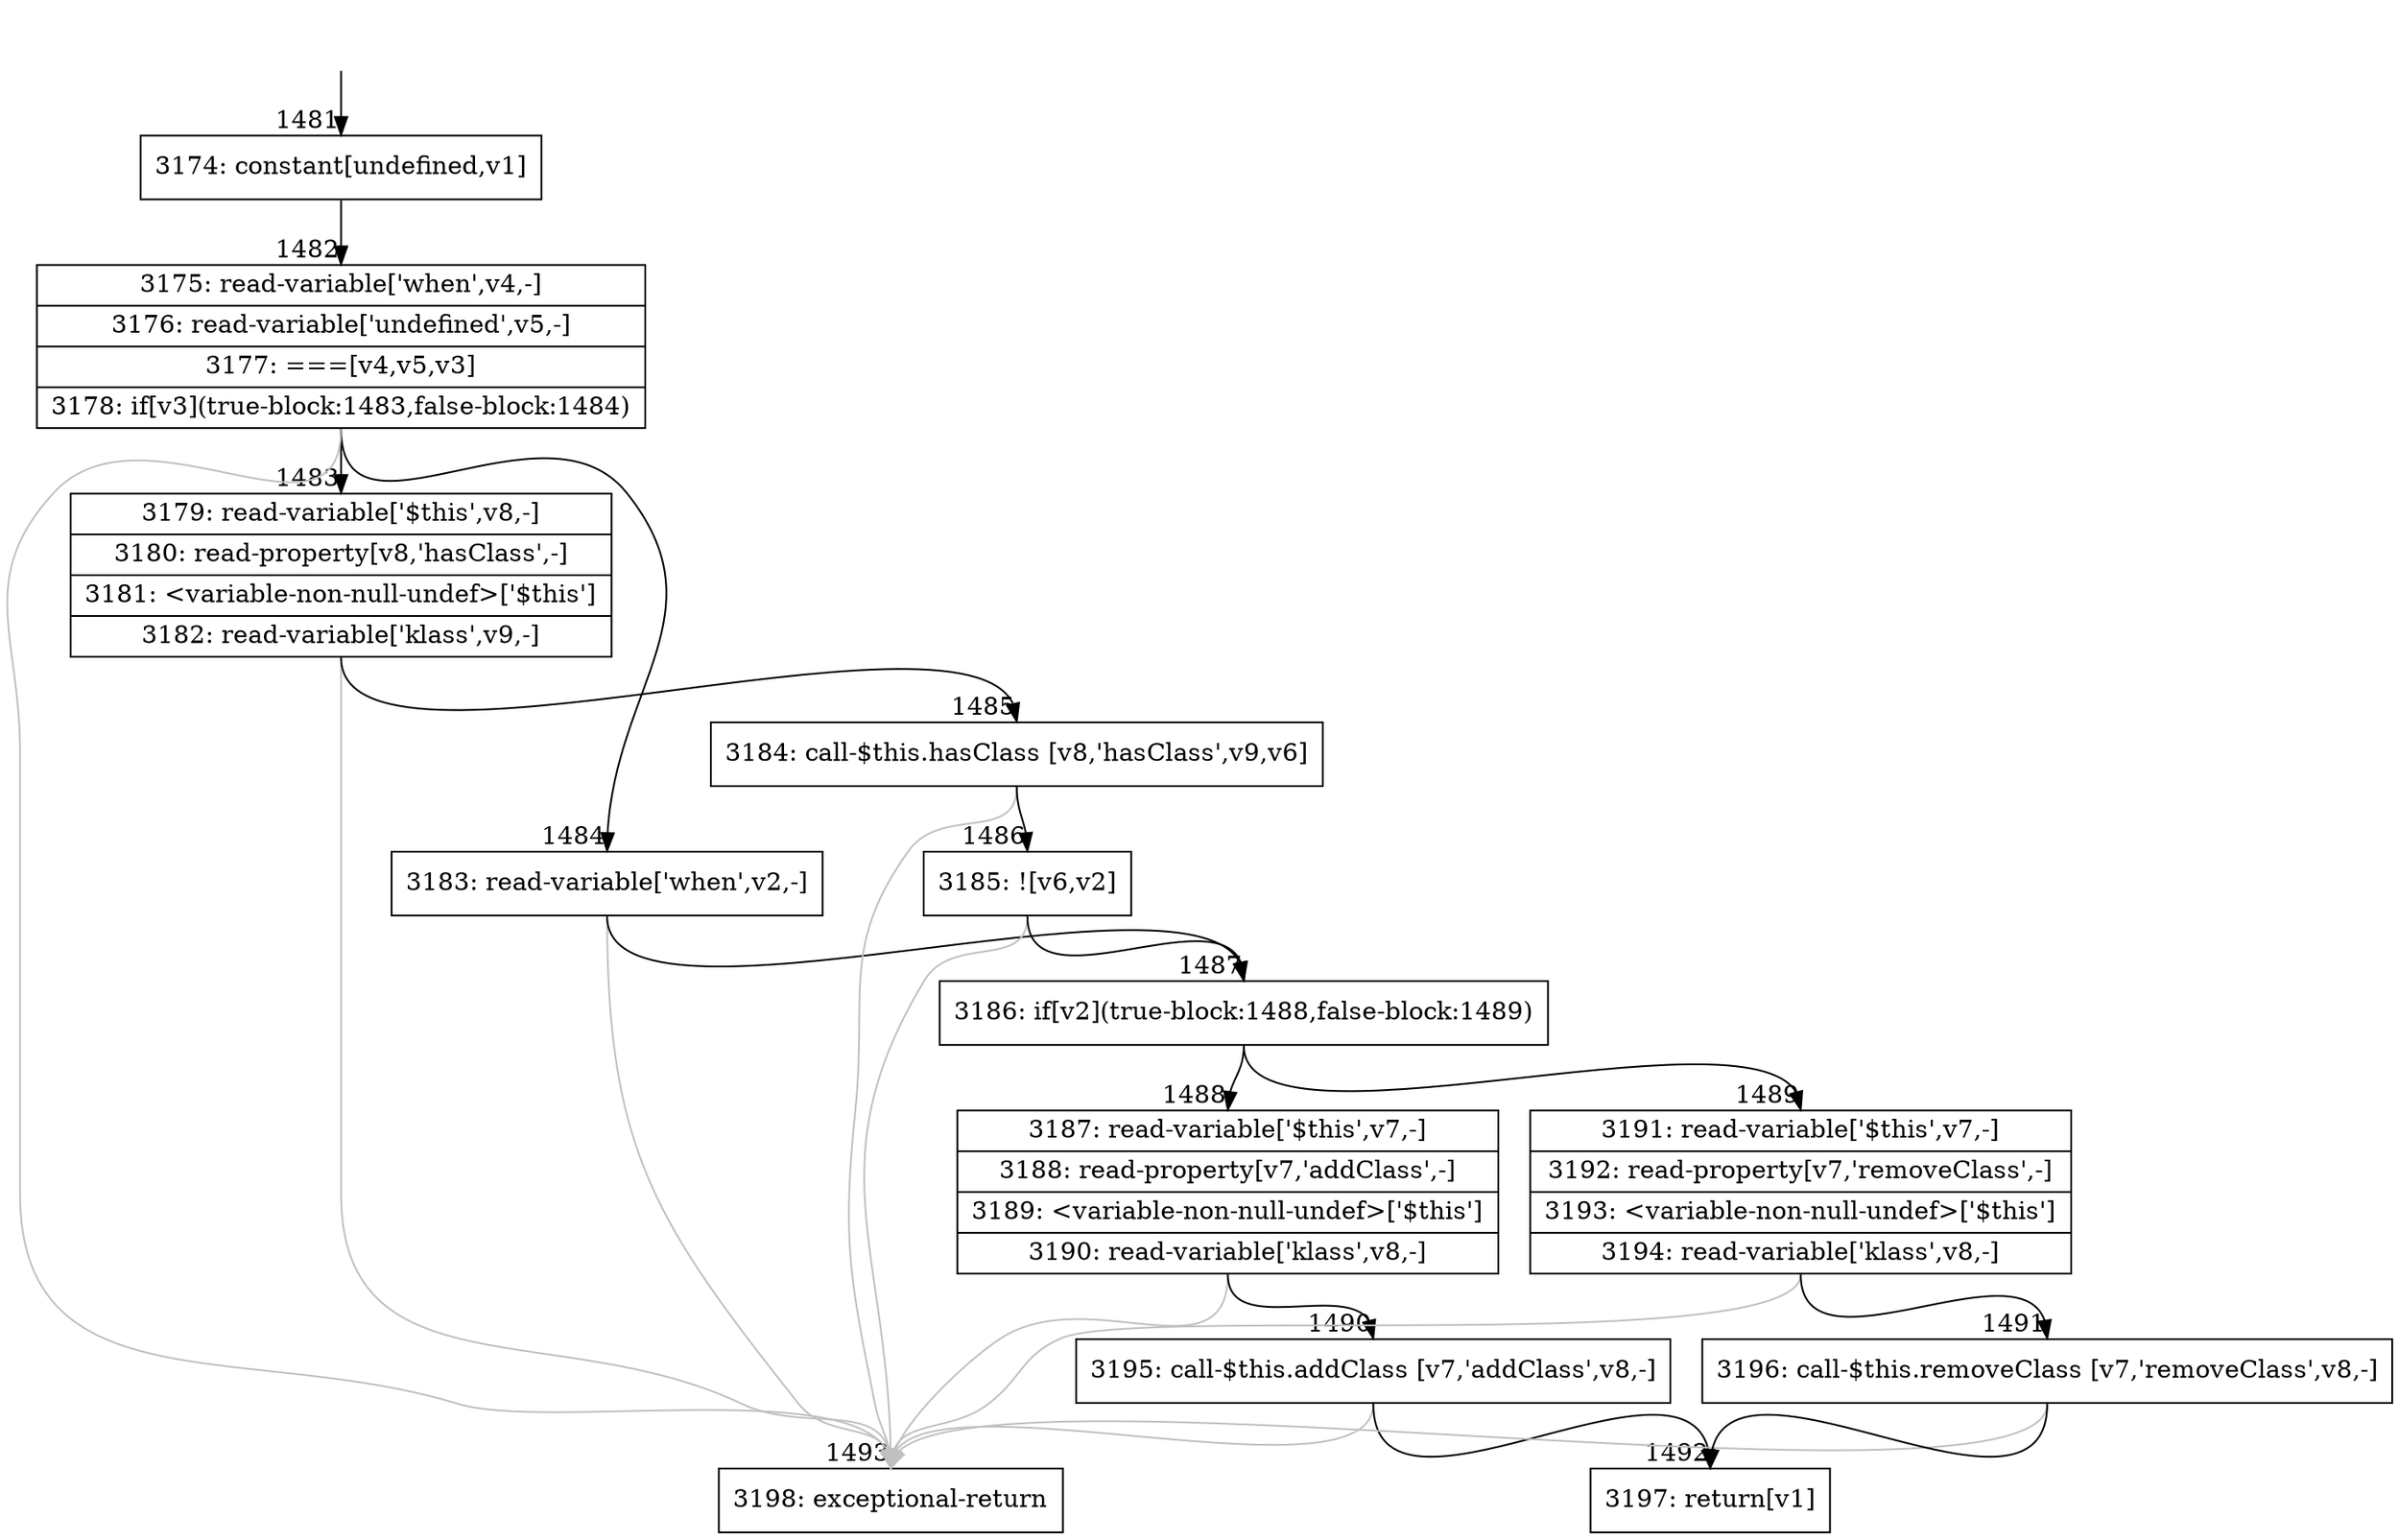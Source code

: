 digraph {
rankdir="TD"
BB_entry142[shape=none,label=""];
BB_entry142 -> BB1481 [tailport=s, headport=n, headlabel="    1481"]
BB1481 [shape=record label="{3174: constant[undefined,v1]}" ] 
BB1481 -> BB1482 [tailport=s, headport=n, headlabel="      1482"]
BB1482 [shape=record label="{3175: read-variable['when',v4,-]|3176: read-variable['undefined',v5,-]|3177: ===[v4,v5,v3]|3178: if[v3](true-block:1483,false-block:1484)}" ] 
BB1482 -> BB1483 [tailport=s, headport=n, headlabel="      1483"]
BB1482 -> BB1484 [tailport=s, headport=n, headlabel="      1484"]
BB1482 -> BB1493 [tailport=s, headport=n, color=gray, headlabel="      1493"]
BB1483 [shape=record label="{3179: read-variable['$this',v8,-]|3180: read-property[v8,'hasClass',-]|3181: \<variable-non-null-undef\>['$this']|3182: read-variable['klass',v9,-]}" ] 
BB1483 -> BB1485 [tailport=s, headport=n, headlabel="      1485"]
BB1483 -> BB1493 [tailport=s, headport=n, color=gray]
BB1484 [shape=record label="{3183: read-variable['when',v2,-]}" ] 
BB1484 -> BB1487 [tailport=s, headport=n, headlabel="      1487"]
BB1484 -> BB1493 [tailport=s, headport=n, color=gray]
BB1485 [shape=record label="{3184: call-$this.hasClass [v8,'hasClass',v9,v6]}" ] 
BB1485 -> BB1486 [tailport=s, headport=n, headlabel="      1486"]
BB1485 -> BB1493 [tailport=s, headport=n, color=gray]
BB1486 [shape=record label="{3185: ![v6,v2]}" ] 
BB1486 -> BB1487 [tailport=s, headport=n]
BB1486 -> BB1493 [tailport=s, headport=n, color=gray]
BB1487 [shape=record label="{3186: if[v2](true-block:1488,false-block:1489)}" ] 
BB1487 -> BB1488 [tailport=s, headport=n, headlabel="      1488"]
BB1487 -> BB1489 [tailport=s, headport=n, headlabel="      1489"]
BB1488 [shape=record label="{3187: read-variable['$this',v7,-]|3188: read-property[v7,'addClass',-]|3189: \<variable-non-null-undef\>['$this']|3190: read-variable['klass',v8,-]}" ] 
BB1488 -> BB1490 [tailport=s, headport=n, headlabel="      1490"]
BB1488 -> BB1493 [tailport=s, headport=n, color=gray]
BB1489 [shape=record label="{3191: read-variable['$this',v7,-]|3192: read-property[v7,'removeClass',-]|3193: \<variable-non-null-undef\>['$this']|3194: read-variable['klass',v8,-]}" ] 
BB1489 -> BB1491 [tailport=s, headport=n, headlabel="      1491"]
BB1489 -> BB1493 [tailport=s, headport=n, color=gray]
BB1490 [shape=record label="{3195: call-$this.addClass [v7,'addClass',v8,-]}" ] 
BB1490 -> BB1492 [tailport=s, headport=n, headlabel="      1492"]
BB1490 -> BB1493 [tailport=s, headport=n, color=gray]
BB1491 [shape=record label="{3196: call-$this.removeClass [v7,'removeClass',v8,-]}" ] 
BB1491 -> BB1492 [tailport=s, headport=n]
BB1491 -> BB1493 [tailport=s, headport=n, color=gray]
BB1492 [shape=record label="{3197: return[v1]}" ] 
BB1493 [shape=record label="{3198: exceptional-return}" ] 
//#$~ 742
}
